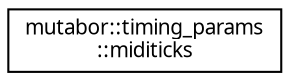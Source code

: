 digraph "Grafische Darstellung der Klassenhierarchie"
{
  edge [fontname="Sans",fontsize="10",labelfontname="Sans",labelfontsize="10"];
  node [fontname="Sans",fontsize="10",shape=record];
  rankdir="LR";
  Node0 [label="mutabor::timing_params\l::miditicks",height=0.2,width=0.4,color="black", fillcolor="white", style="filled",URL="$db/de1/classmutabor_1_1timing__params_1_1miditicks.html"];
}
